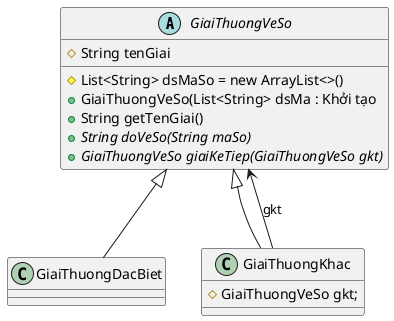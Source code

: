 @startuml
'https://plantuml.com/class-diagram

abstract GiaiThuongVeSo{
    # List<String> dsMaSo = new ArrayList<>()
    # String tenGiai
    + GiaiThuongVeSo(List<String> dsMa : Khởi tạo
    + String getTenGiai()
    + {abstract} String doVeSo(String maSo)
    + {abstract} GiaiThuongVeSo giaiKeTiep(GiaiThuongVeSo gkt)
}

class GiaiThuongDacBiet extends GiaiThuongVeSo{

}

class GiaiThuongKhac extends GiaiThuongVeSo{
    # GiaiThuongVeSo gkt;
}

GiaiThuongKhac --> GiaiThuongVeSo: gkt
@enduml